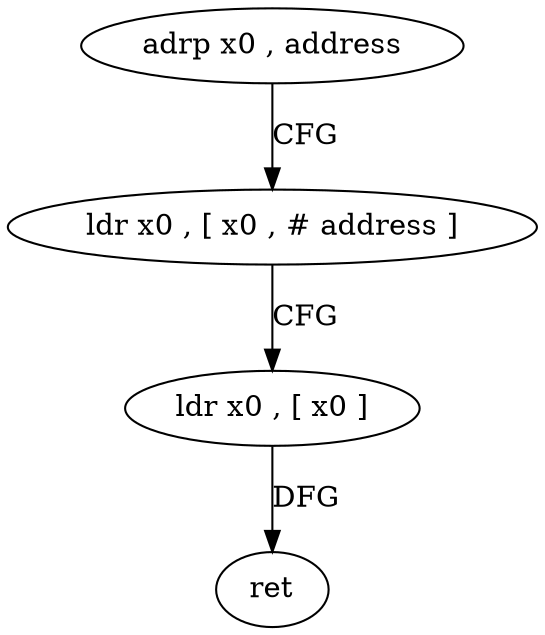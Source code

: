 digraph "func" {
"222556" [label = "adrp x0 , address" ]
"222560" [label = "ldr x0 , [ x0 , # address ]" ]
"222564" [label = "ldr x0 , [ x0 ]" ]
"222568" [label = "ret" ]
"222556" -> "222560" [ label = "CFG" ]
"222560" -> "222564" [ label = "CFG" ]
"222564" -> "222568" [ label = "DFG" ]
}
